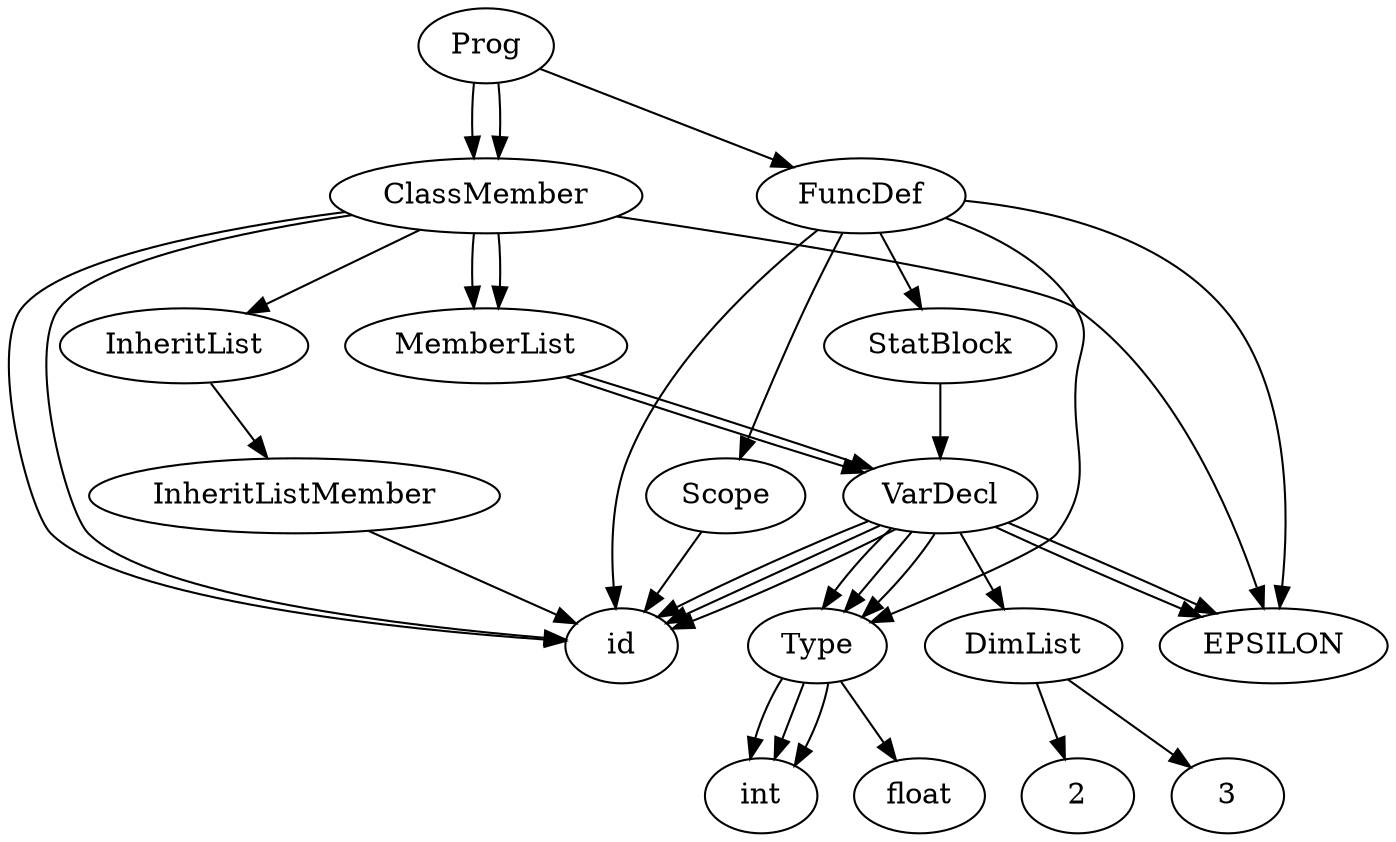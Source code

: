 digraph ast {
	Prog->ClassMember;
	ClassMember->id;
	ClassMember->InheritList;
	InheritList->InheritListMember;
	InheritListMember->id;
	ClassMember->MemberList;
	MemberList->VarDecl;
	VarDecl->Type;
	Type->int;
	VarDecl->id;
	VarDecl->EPSILON;
	Prog->ClassMember;
	ClassMember->id;
	ClassMember->EPSILON;
	ClassMember->MemberList;
	MemberList->VarDecl;
	VarDecl->Type;
	Type->int;
	VarDecl->id;
	VarDecl->EPSILON;
	Prog->FuncDef;
	FuncDef->Type;
	Type->int;
	FuncDef->Scope;
	Scope->id;
	FuncDef->id;
	FuncDef->EPSILON;
	FuncDef->StatBlock;
	StatBlock->VarDecl;
	VarDecl->Type;
	Type->float;
	VarDecl->id;
	VarDecl->DimList;
	DimList->2;
	DimList->3;
	2;
	3;
	ClassMember;
	DimList;
	EPSILON;
	FuncDef;
	InheritList;
	InheritListMember;
	MemberList;
	Prog;
	Scope;
	StatBlock;
	Type;
	VarDecl;
	float;
	id;
	int;

}
